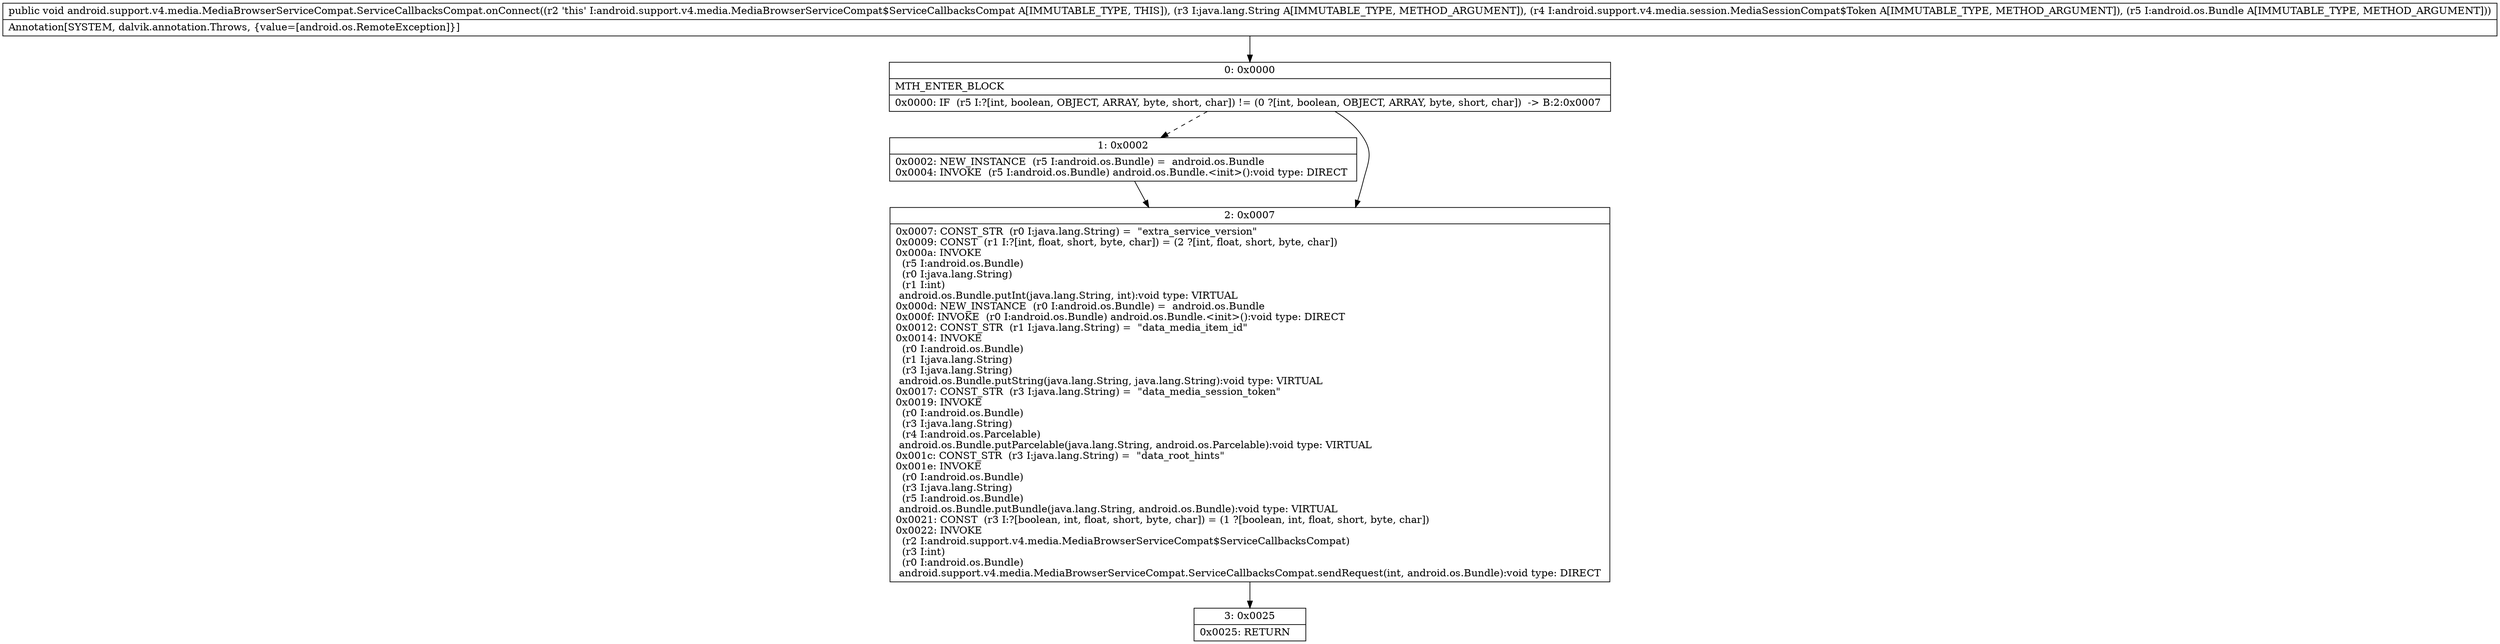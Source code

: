 digraph "CFG forandroid.support.v4.media.MediaBrowserServiceCompat.ServiceCallbacksCompat.onConnect(Ljava\/lang\/String;Landroid\/support\/v4\/media\/session\/MediaSessionCompat$Token;Landroid\/os\/Bundle;)V" {
Node_0 [shape=record,label="{0\:\ 0x0000|MTH_ENTER_BLOCK\l|0x0000: IF  (r5 I:?[int, boolean, OBJECT, ARRAY, byte, short, char]) != (0 ?[int, boolean, OBJECT, ARRAY, byte, short, char])  \-\> B:2:0x0007 \l}"];
Node_1 [shape=record,label="{1\:\ 0x0002|0x0002: NEW_INSTANCE  (r5 I:android.os.Bundle) =  android.os.Bundle \l0x0004: INVOKE  (r5 I:android.os.Bundle) android.os.Bundle.\<init\>():void type: DIRECT \l}"];
Node_2 [shape=record,label="{2\:\ 0x0007|0x0007: CONST_STR  (r0 I:java.lang.String) =  \"extra_service_version\" \l0x0009: CONST  (r1 I:?[int, float, short, byte, char]) = (2 ?[int, float, short, byte, char]) \l0x000a: INVOKE  \l  (r5 I:android.os.Bundle)\l  (r0 I:java.lang.String)\l  (r1 I:int)\l android.os.Bundle.putInt(java.lang.String, int):void type: VIRTUAL \l0x000d: NEW_INSTANCE  (r0 I:android.os.Bundle) =  android.os.Bundle \l0x000f: INVOKE  (r0 I:android.os.Bundle) android.os.Bundle.\<init\>():void type: DIRECT \l0x0012: CONST_STR  (r1 I:java.lang.String) =  \"data_media_item_id\" \l0x0014: INVOKE  \l  (r0 I:android.os.Bundle)\l  (r1 I:java.lang.String)\l  (r3 I:java.lang.String)\l android.os.Bundle.putString(java.lang.String, java.lang.String):void type: VIRTUAL \l0x0017: CONST_STR  (r3 I:java.lang.String) =  \"data_media_session_token\" \l0x0019: INVOKE  \l  (r0 I:android.os.Bundle)\l  (r3 I:java.lang.String)\l  (r4 I:android.os.Parcelable)\l android.os.Bundle.putParcelable(java.lang.String, android.os.Parcelable):void type: VIRTUAL \l0x001c: CONST_STR  (r3 I:java.lang.String) =  \"data_root_hints\" \l0x001e: INVOKE  \l  (r0 I:android.os.Bundle)\l  (r3 I:java.lang.String)\l  (r5 I:android.os.Bundle)\l android.os.Bundle.putBundle(java.lang.String, android.os.Bundle):void type: VIRTUAL \l0x0021: CONST  (r3 I:?[boolean, int, float, short, byte, char]) = (1 ?[boolean, int, float, short, byte, char]) \l0x0022: INVOKE  \l  (r2 I:android.support.v4.media.MediaBrowserServiceCompat$ServiceCallbacksCompat)\l  (r3 I:int)\l  (r0 I:android.os.Bundle)\l android.support.v4.media.MediaBrowserServiceCompat.ServiceCallbacksCompat.sendRequest(int, android.os.Bundle):void type: DIRECT \l}"];
Node_3 [shape=record,label="{3\:\ 0x0025|0x0025: RETURN   \l}"];
MethodNode[shape=record,label="{public void android.support.v4.media.MediaBrowserServiceCompat.ServiceCallbacksCompat.onConnect((r2 'this' I:android.support.v4.media.MediaBrowserServiceCompat$ServiceCallbacksCompat A[IMMUTABLE_TYPE, THIS]), (r3 I:java.lang.String A[IMMUTABLE_TYPE, METHOD_ARGUMENT]), (r4 I:android.support.v4.media.session.MediaSessionCompat$Token A[IMMUTABLE_TYPE, METHOD_ARGUMENT]), (r5 I:android.os.Bundle A[IMMUTABLE_TYPE, METHOD_ARGUMENT]))  | Annotation[SYSTEM, dalvik.annotation.Throws, \{value=[android.os.RemoteException]\}]\l}"];
MethodNode -> Node_0;
Node_0 -> Node_1[style=dashed];
Node_0 -> Node_2;
Node_1 -> Node_2;
Node_2 -> Node_3;
}

